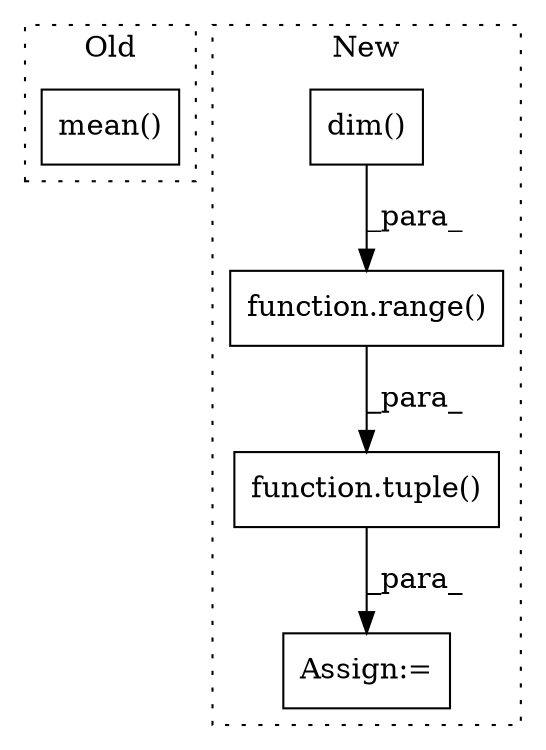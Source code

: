 digraph G {
subgraph cluster0 {
1 [label="mean()" a="75" s="13583" l="19" shape="box"];
label = "Old";
style="dotted";
}
subgraph cluster1 {
2 [label="dim()" a="75" s="14373" l="7" shape="box"];
3 [label="function.range()" a="75" s="14367,14380" l="6,1" shape="box"];
4 [label="function.tuple()" a="75" s="14361,14381" l="6,1" shape="box"];
5 [label="Assign:=" a="68" s="14358" l="3" shape="box"];
label = "New";
style="dotted";
}
2 -> 3 [label="_para_"];
3 -> 4 [label="_para_"];
4 -> 5 [label="_para_"];
}